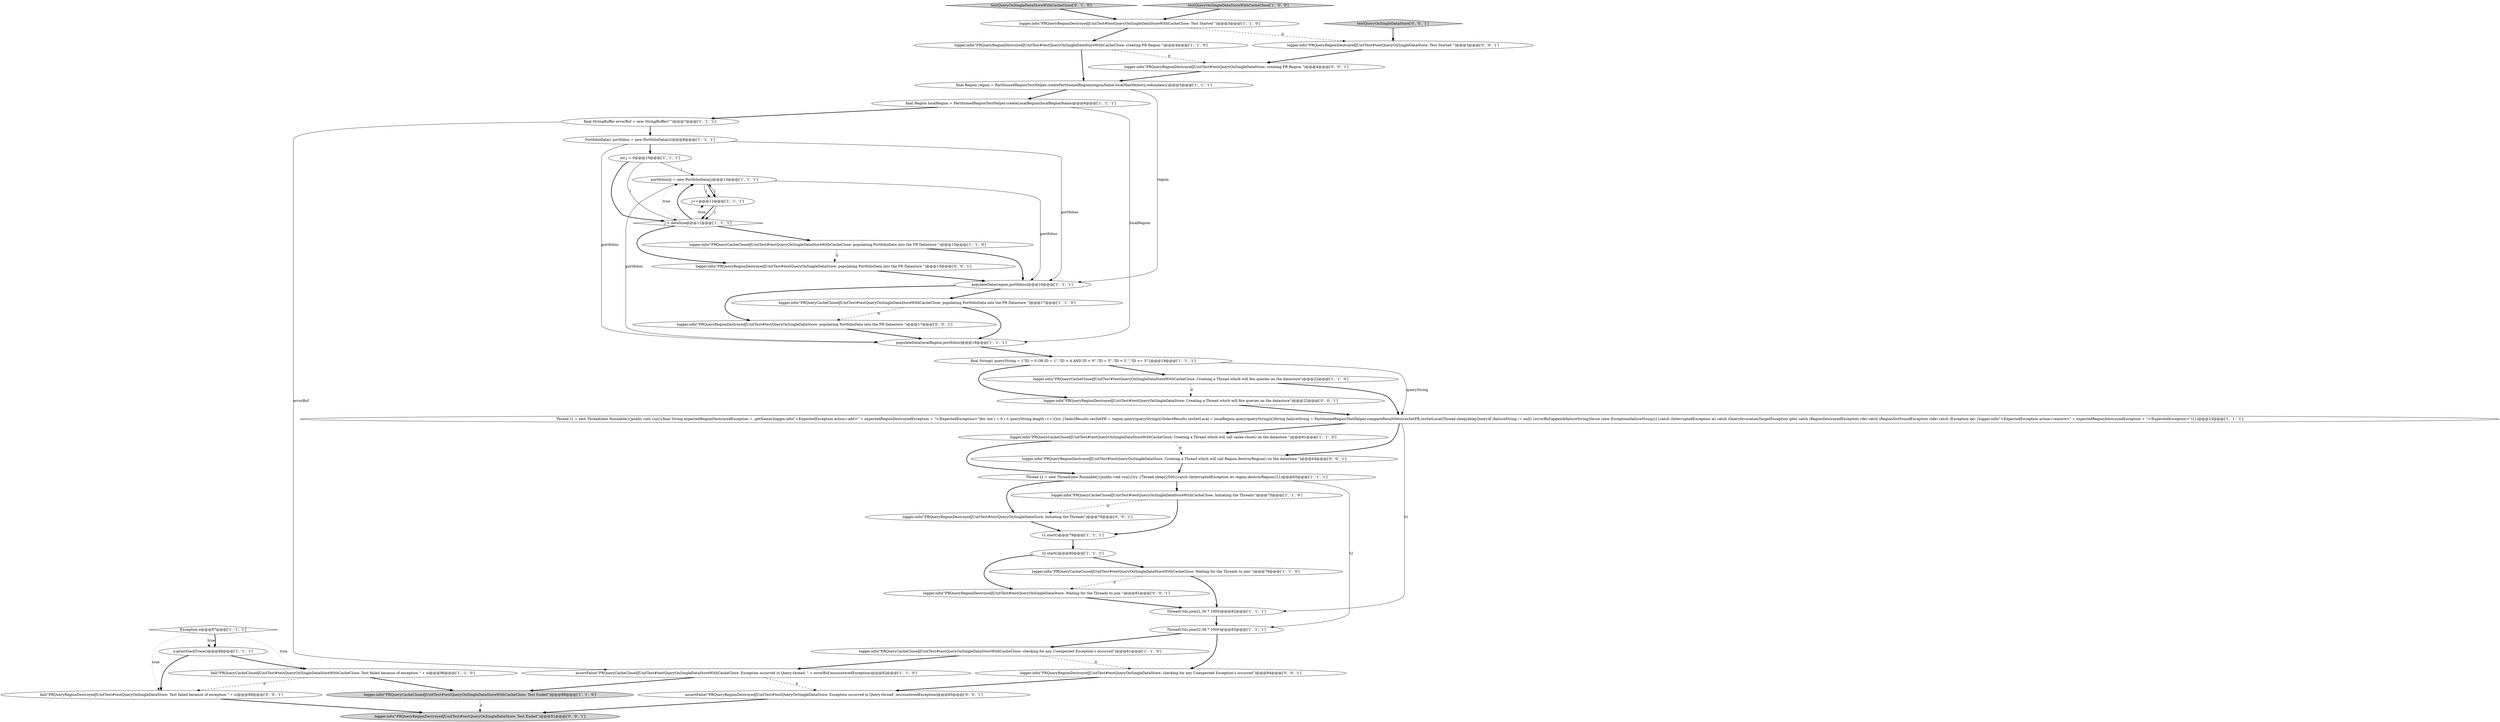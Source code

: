 digraph {
29 [style = filled, label = "Thread t2 = new Thread(new Runnable(){public void run(){try {Thread.sleep(2500)}catch (InterruptedException ie) region.destroyRegion()}})@@@65@@@['1', '1', '1']", fillcolor = white, shape = ellipse image = "AAA0AAABBB1BBB"];
8 [style = filled, label = "Exception e@@@87@@@['1', '1', '1']", fillcolor = white, shape = diamond image = "AAA0AAABBB1BBB"];
0 [style = filled, label = "t1.start()@@@79@@@['1', '1', '1']", fillcolor = white, shape = ellipse image = "AAA0AAABBB1BBB"];
38 [style = filled, label = "logger.info(\"PRQueryRegionDestroyedJUnitTest#testQueryOnSingleDataStore: Creating a Thread which will fire queries on the datastore\")@@@22@@@['0', '0', '1']", fillcolor = white, shape = ellipse image = "AAA0AAABBB3BBB"];
39 [style = filled, label = "logger.info(\"PRQueryRegionDestroyedJUnitTest#testQueryOnSingleDataStore: Initiating the Threads\")@@@78@@@['0', '0', '1']", fillcolor = white, shape = ellipse image = "AAA0AAABBB3BBB"];
41 [style = filled, label = "logger.info(\"PRQueryRegionDestroyedJUnitTest#testQueryOnSingleDataStore: Test Started \")@@@3@@@['0', '0', '1']", fillcolor = white, shape = ellipse image = "AAA0AAABBB3BBB"];
1 [style = filled, label = "logger.info(\"PRQueryCacheClosedJUnitTest#testQueryOnSingleDataStoreWithCacheClose: Creating a Thread which will call cache.close() on the datastore \")@@@61@@@['1', '1', '0']", fillcolor = white, shape = ellipse image = "AAA0AAABBB1BBB"];
10 [style = filled, label = "logger.info(\"PRQueryCacheClosedJUnitTest#testQueryOnSingleDataStoreWithCacheClose: populating PortfolioData into the PR Datastore \")@@@15@@@['1', '1', '0']", fillcolor = white, shape = ellipse image = "AAA0AAABBB1BBB"];
3 [style = filled, label = "ThreadUtils.join(t2,30 * 1000)@@@83@@@['1', '1', '1']", fillcolor = white, shape = ellipse image = "AAA0AAABBB1BBB"];
43 [style = filled, label = "assertFalse(\"PRQueryRegionDestroyedJUnitTest#testQueryOnSingleDataStore: Exception occurred in Query-thread\",encounteredException)@@@85@@@['0', '0', '1']", fillcolor = white, shape = ellipse image = "AAA0AAABBB3BBB"];
22 [style = filled, label = "final Region localRegion = PartitionedRegionTestHelper.createLocalRegion(localRegionName)@@@6@@@['1', '1', '1']", fillcolor = white, shape = ellipse image = "AAA0AAABBB1BBB"];
12 [style = filled, label = "e.printStackTrace()@@@88@@@['1', '1', '1']", fillcolor = white, shape = ellipse image = "AAA0AAABBB1BBB"];
24 [style = filled, label = "logger.info(\"PRQueryRegionDestroyedJUnitTest#testQueryOnSingleDataStoreWithCacheClose: Test Started \")@@@3@@@['1', '1', '0']", fillcolor = white, shape = ellipse image = "AAA0AAABBB1BBB"];
35 [style = filled, label = "logger.info(\"PRQueryRegionDestroyedJUnitTest#testQueryOnSingleDataStore: Waiting for the Threads to join \")@@@81@@@['0', '0', '1']", fillcolor = white, shape = ellipse image = "AAA0AAABBB3BBB"];
32 [style = filled, label = "testQueryOnSingleDataStoreWithCacheClose['0', '1', '0']", fillcolor = lightgray, shape = diamond image = "AAA0AAABBB2BBB"];
2 [style = filled, label = "final StringBuffer errorBuf = new StringBuffer(\"\")@@@7@@@['1', '1', '1']", fillcolor = white, shape = ellipse image = "AAA0AAABBB1BBB"];
30 [style = filled, label = "populateData(region,portfolios)@@@16@@@['1', '1', '1']", fillcolor = white, shape = ellipse image = "AAA0AAABBB1BBB"];
15 [style = filled, label = "assertFalse(\"PRQueryCacheClosedJUnitTest#testQueryOnSingleDataStoreWithCacheClose: Exception occurred in Query-thread: \" + errorBuf,encounteredException)@@@82@@@['1', '1', '0']", fillcolor = white, shape = ellipse image = "AAA0AAABBB1BBB"];
40 [style = filled, label = "testQueryOnSingleDataStore['0', '0', '1']", fillcolor = lightgray, shape = diamond image = "AAA0AAABBB3BBB"];
42 [style = filled, label = "logger.info(\"PRQueryRegionDestroyedJUnitTest#testQueryOnSingleDataStore: Test Ended\")@@@91@@@['0', '0', '1']", fillcolor = lightgray, shape = ellipse image = "AAA0AAABBB3BBB"];
33 [style = filled, label = "logger.info(\"PRQueryRegionDestroyedJUnitTest#testQueryOnSingleDataStore: populating PortfolioData into the PR Datastore \")@@@17@@@['0', '0', '1']", fillcolor = white, shape = ellipse image = "AAA0AAABBB3BBB"];
18 [style = filled, label = "logger.info(\"PRQueryCacheClosedJUnitTest#testQueryOnSingleDataStoreWithCacheClose: checking for any Unexpected Exception's occurred\")@@@81@@@['1', '1', '0']", fillcolor = white, shape = ellipse image = "AAA0AAABBB1BBB"];
27 [style = filled, label = "j++@@@12@@@['1', '1', '1']", fillcolor = white, shape = ellipse image = "AAA0AAABBB1BBB"];
28 [style = filled, label = "populateData(localRegion,portfolios)@@@18@@@['1', '1', '1']", fillcolor = white, shape = ellipse image = "AAA0AAABBB1BBB"];
37 [style = filled, label = "logger.info(\"PRQueryRegionDestroyedJUnitTest#testQueryOnSingleDataStore: populating PortfolioData into the PR Datastore \")@@@15@@@['0', '0', '1']", fillcolor = white, shape = ellipse image = "AAA0AAABBB3BBB"];
6 [style = filled, label = "portfolios(j( = new PortfolioData(j)@@@13@@@['1', '1', '1']", fillcolor = white, shape = ellipse image = "AAA0AAABBB1BBB"];
21 [style = filled, label = "fail(\"PRQueryCacheClosedJUnitTest#testQueryOnSingleDataStoreWithCacheClose: Test failed because of exception \" + e)@@@86@@@['1', '1', '0']", fillcolor = white, shape = ellipse image = "AAA0AAABBB1BBB"];
20 [style = filled, label = "logger.info(\"PRQueryCacheClosedJUnitTest#testQueryOnSingleDataStoreWithCacheClose: Waiting for the Threads to join \")@@@78@@@['1', '1', '0']", fillcolor = white, shape = ellipse image = "AAA0AAABBB1BBB"];
11 [style = filled, label = "logger.info(\"PRQueryCacheClosedJUnitTest#testQueryOnSingleDataStoreWithCacheClose: Creating a Thread which will fire queries on the datastore\")@@@22@@@['1', '1', '0']", fillcolor = white, shape = ellipse image = "AAA0AAABBB1BBB"];
25 [style = filled, label = "PortfolioData(( portfolios = new PortfolioData((((@@@8@@@['1', '1', '1']", fillcolor = white, shape = ellipse image = "AAA0AAABBB1BBB"];
4 [style = filled, label = "final String(( queryString = {\"ID = 0 OR ID = 1\",\"ID > 4 AND ID < 9\",\"ID = 5\",\"ID < 5 \",\"ID <= 5\"}@@@19@@@['1', '1', '1']", fillcolor = white, shape = ellipse image = "AAA0AAABBB1BBB"];
9 [style = filled, label = "logger.info(\"PRQueryCacheClosedJUnitTest#testQueryOnSingleDataStoreWithCacheClose: Test Ended\")@@@88@@@['1', '1', '0']", fillcolor = lightgray, shape = ellipse image = "AAA0AAABBB1BBB"];
31 [style = filled, label = "logger.info(\"PRQueryCacheClosedJUnitTest#testQueryOnSingleDataStoreWithCacheClose: Initiating the Threads\")@@@75@@@['1', '1', '0']", fillcolor = white, shape = ellipse image = "AAA0AAABBB1BBB"];
44 [style = filled, label = "logger.info(\"PRQueryRegionDestroyedJUnitTest#testQueryOnSingleDataStore: creating PR Region \")@@@4@@@['0', '0', '1']", fillcolor = white, shape = ellipse image = "AAA0AAABBB3BBB"];
19 [style = filled, label = "final Region region = PartitionedRegionTestHelper.createPartitionedRegion(regionName,localMaxMemory,redundancy)@@@5@@@['1', '1', '1']", fillcolor = white, shape = ellipse image = "AAA0AAABBB1BBB"];
17 [style = filled, label = "ThreadUtils.join(t1,30 * 1000)@@@82@@@['1', '1', '1']", fillcolor = white, shape = ellipse image = "AAA0AAABBB1BBB"];
36 [style = filled, label = "logger.info(\"PRQueryRegionDestroyedJUnitTest#testQueryOnSingleDataStore: checking for any Unexpected Exception's occurred\")@@@84@@@['0', '0', '1']", fillcolor = white, shape = ellipse image = "AAA0AAABBB3BBB"];
45 [style = filled, label = "fail(\"PRQueryRegionDestroyedJUnitTest#testQueryOnSingleDataStore: Test failed because of exception \" + e)@@@89@@@['0', '0', '1']", fillcolor = white, shape = ellipse image = "AAA0AAABBB3BBB"];
34 [style = filled, label = "logger.info(\"PRQueryRegionDestroyedJUnitTest#testQueryOnSingleDataStore: Creating a Thread which will call Region.destroyRegion() on the datastore \")@@@64@@@['0', '0', '1']", fillcolor = white, shape = ellipse image = "AAA0AAABBB3BBB"];
13 [style = filled, label = "j < dataSize@@@11@@@['1', '1', '1']", fillcolor = white, shape = diamond image = "AAA0AAABBB1BBB"];
7 [style = filled, label = "t2.start()@@@80@@@['1', '1', '1']", fillcolor = white, shape = ellipse image = "AAA0AAABBB1BBB"];
5 [style = filled, label = "Thread t1 = new Thread(new Runnable(){public void run(){final String expectedRegionDestroyedException = .getName()logger.info(\"<ExpectedException action=add>\" + expectedRegionDestroyedException + \"</ExpectedException>\")for (int i = 0 i < queryString.length i++){try {SelectResults resSetPR = region.query(queryString(i()SelectResults resSetLocal = localRegion.query(queryString(i()String failureString = PartitionedRegionTestHelper.compareResultSets(resSetPR,resSetLocal)Thread.sleep(delayQuery)if (failureString != null) {errorBuf.append(failureString)throw (new Exception(failureString))}}catch (InterruptedException ie) catch (QueryInvocationTargetException qite) catch (RegionDestroyedException rde) catch (RegionNotFoundException rnfe) catch (Exception qe) }logger.info(\"<ExpectedException action=remove>\" + expectedRegionDestroyedException + \"</ExpectedException>\")}})@@@23@@@['1', '1', '1']", fillcolor = white, shape = ellipse image = "AAA0AAABBB1BBB"];
23 [style = filled, label = "int j = 0@@@10@@@['1', '1', '1']", fillcolor = white, shape = ellipse image = "AAA0AAABBB1BBB"];
16 [style = filled, label = "testQueryOnSingleDataStoreWithCacheClose['1', '0', '0']", fillcolor = lightgray, shape = diamond image = "AAA0AAABBB1BBB"];
26 [style = filled, label = "logger.info(\"PRQueryRegionDestroyedJUnitTest#testQueryOnSingleDataStoreWithCacheClose: creating PR Region \")@@@4@@@['1', '1', '0']", fillcolor = white, shape = ellipse image = "AAA0AAABBB1BBB"];
14 [style = filled, label = "logger.info(\"PRQueryCacheClosedJUnitTest#testQueryOnSingleDataStoreWithCacheClose: populating PortfolioData into the PR Datastore \")@@@17@@@['1', '1', '0']", fillcolor = white, shape = ellipse image = "AAA0AAABBB1BBB"];
27->13 [style = bold, label=""];
25->30 [style = solid, label="portfolios"];
12->45 [style = bold, label=""];
13->27 [style = dotted, label="true"];
22->28 [style = solid, label="localRegion"];
44->19 [style = bold, label=""];
7->35 [style = bold, label=""];
43->42 [style = bold, label=""];
14->28 [style = bold, label=""];
5->34 [style = bold, label=""];
3->18 [style = bold, label=""];
19->30 [style = solid, label="region"];
27->13 [style = solid, label="j"];
20->35 [style = dashed, label="0"];
4->5 [style = solid, label="queryString"];
3->36 [style = bold, label=""];
23->13 [style = bold, label=""];
6->27 [style = solid, label="j"];
45->42 [style = bold, label=""];
30->14 [style = bold, label=""];
2->25 [style = bold, label=""];
13->6 [style = dotted, label="true"];
23->13 [style = solid, label="j"];
24->41 [style = dashed, label="0"];
4->38 [style = bold, label=""];
25->28 [style = solid, label="portfolios"];
29->39 [style = bold, label=""];
12->21 [style = bold, label=""];
33->28 [style = bold, label=""];
5->17 [style = solid, label="t1"];
1->34 [style = dashed, label="0"];
18->15 [style = bold, label=""];
31->39 [style = dashed, label="0"];
26->44 [style = dashed, label="0"];
14->33 [style = dashed, label="0"];
21->45 [style = dashed, label="0"];
0->7 [style = bold, label=""];
5->1 [style = bold, label=""];
13->37 [style = bold, label=""];
21->9 [style = bold, label=""];
8->12 [style = dotted, label="true"];
15->9 [style = bold, label=""];
35->17 [style = bold, label=""];
19->22 [style = bold, label=""];
36->43 [style = bold, label=""];
13->10 [style = bold, label=""];
38->5 [style = bold, label=""];
34->29 [style = bold, label=""];
22->2 [style = bold, label=""];
30->33 [style = bold, label=""];
8->21 [style = dotted, label="true"];
9->42 [style = dashed, label="0"];
31->0 [style = bold, label=""];
16->24 [style = bold, label=""];
37->30 [style = bold, label=""];
15->43 [style = dashed, label="0"];
7->20 [style = bold, label=""];
26->19 [style = bold, label=""];
24->26 [style = bold, label=""];
6->27 [style = bold, label=""];
11->5 [style = bold, label=""];
18->36 [style = dashed, label="0"];
17->3 [style = bold, label=""];
13->6 [style = bold, label=""];
1->29 [style = bold, label=""];
29->3 [style = solid, label="t2"];
10->30 [style = bold, label=""];
8->12 [style = bold, label=""];
20->17 [style = bold, label=""];
25->23 [style = bold, label=""];
8->45 [style = dotted, label="true"];
29->31 [style = bold, label=""];
6->28 [style = solid, label="portfolios"];
23->6 [style = solid, label="j"];
11->38 [style = dashed, label="0"];
39->0 [style = bold, label=""];
27->6 [style = solid, label="j"];
40->41 [style = bold, label=""];
10->37 [style = dashed, label="0"];
4->11 [style = bold, label=""];
32->24 [style = bold, label=""];
41->44 [style = bold, label=""];
6->30 [style = solid, label="portfolios"];
28->4 [style = bold, label=""];
2->15 [style = solid, label="errorBuf"];
}
